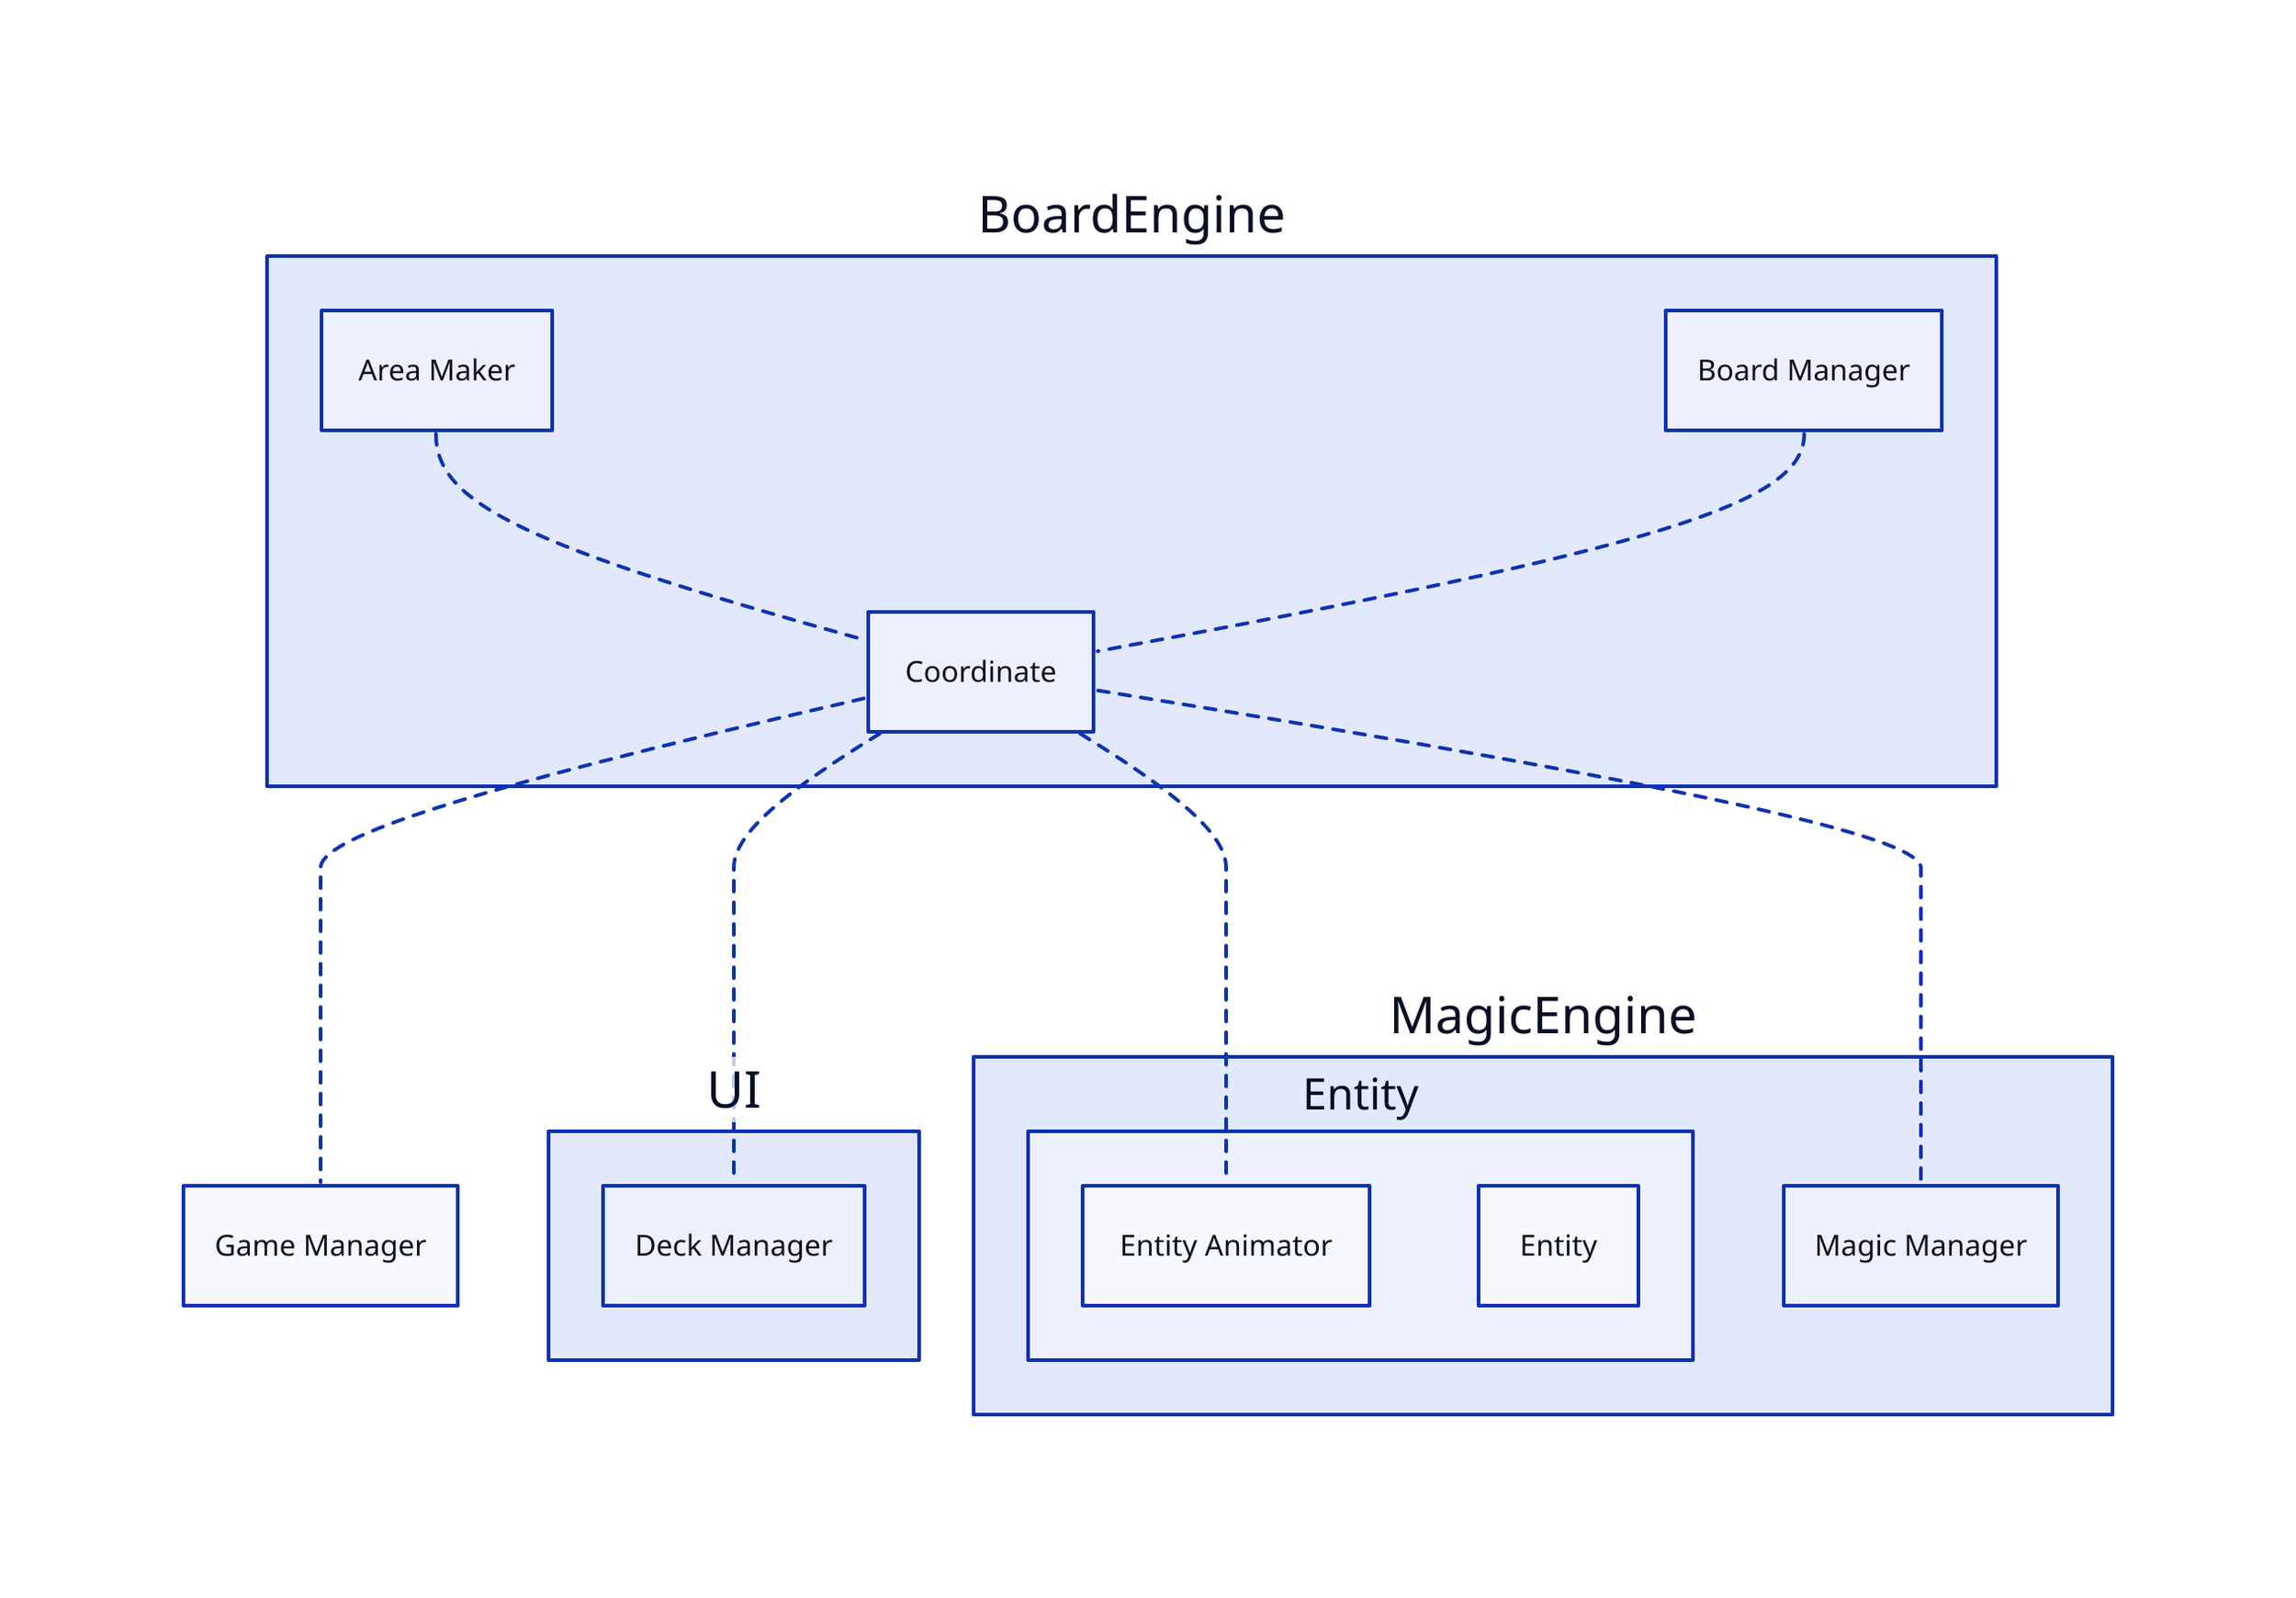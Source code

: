 # Nodes :
BoardEngine: {
    AreaMaker: Area Maker
    BoardManager: Board Manager
}
GameManager: Game Manager
UI: {
    DeckManager: Deck Manager
}
MagicEngine: {
    Entity: {
        EntityAnimator: Entity Animator
        Entity: Entity
    }
    MagicManager: Magic Manager
}

# Links :
BoardEngine.AreaMaker -- BoardEngine.Coordinate: {style.stroke-dash: 3}
BoardEngine.Coordinate -- GameManager: {style.stroke-dash: 3}
BoardEngine.Coordinate -- UI.DeckManager: {style.stroke-dash: 3}
BoardEngine.Coordinate -- MagicEngine.Entity.EntityAnimator: {style.stroke-dash: 3}
BoardEngine.Coordinate -- MagicEngine.MagicManager: {style.stroke-dash: 3}
BoardEngine.BoardManager -- BoardEngine.Coordinate: {style.stroke-dash: 3}
